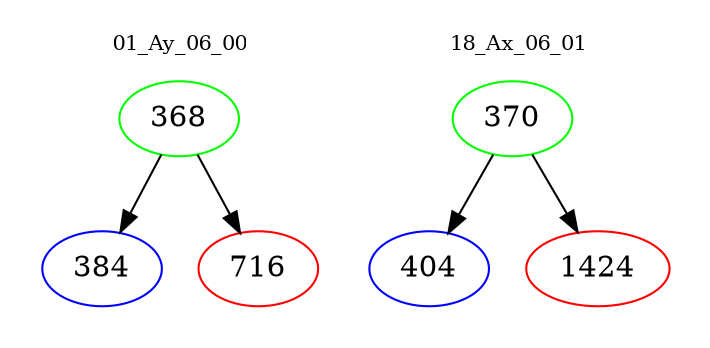 digraph{
subgraph cluster_0 {
color = white
label = "01_Ay_06_00";
fontsize=10;
T0_368 [label="368", color="green"]
T0_368 -> T0_384 [color="black"]
T0_384 [label="384", color="blue"]
T0_368 -> T0_716 [color="black"]
T0_716 [label="716", color="red"]
}
subgraph cluster_1 {
color = white
label = "18_Ax_06_01";
fontsize=10;
T1_370 [label="370", color="green"]
T1_370 -> T1_404 [color="black"]
T1_404 [label="404", color="blue"]
T1_370 -> T1_1424 [color="black"]
T1_1424 [label="1424", color="red"]
}
}
